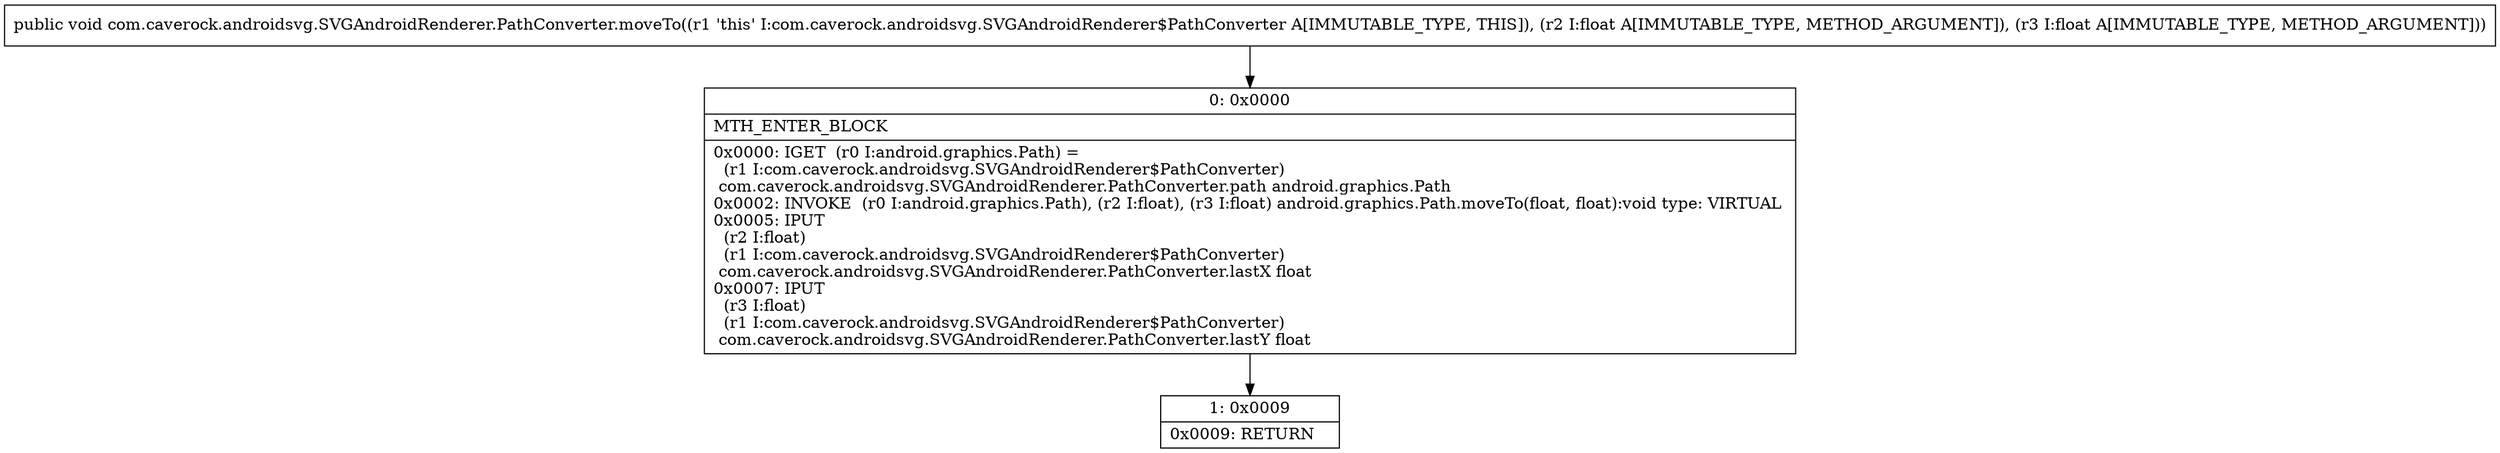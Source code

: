digraph "CFG forcom.caverock.androidsvg.SVGAndroidRenderer.PathConverter.moveTo(FF)V" {
Node_0 [shape=record,label="{0\:\ 0x0000|MTH_ENTER_BLOCK\l|0x0000: IGET  (r0 I:android.graphics.Path) = \l  (r1 I:com.caverock.androidsvg.SVGAndroidRenderer$PathConverter)\l com.caverock.androidsvg.SVGAndroidRenderer.PathConverter.path android.graphics.Path \l0x0002: INVOKE  (r0 I:android.graphics.Path), (r2 I:float), (r3 I:float) android.graphics.Path.moveTo(float, float):void type: VIRTUAL \l0x0005: IPUT  \l  (r2 I:float)\l  (r1 I:com.caverock.androidsvg.SVGAndroidRenderer$PathConverter)\l com.caverock.androidsvg.SVGAndroidRenderer.PathConverter.lastX float \l0x0007: IPUT  \l  (r3 I:float)\l  (r1 I:com.caverock.androidsvg.SVGAndroidRenderer$PathConverter)\l com.caverock.androidsvg.SVGAndroidRenderer.PathConverter.lastY float \l}"];
Node_1 [shape=record,label="{1\:\ 0x0009|0x0009: RETURN   \l}"];
MethodNode[shape=record,label="{public void com.caverock.androidsvg.SVGAndroidRenderer.PathConverter.moveTo((r1 'this' I:com.caverock.androidsvg.SVGAndroidRenderer$PathConverter A[IMMUTABLE_TYPE, THIS]), (r2 I:float A[IMMUTABLE_TYPE, METHOD_ARGUMENT]), (r3 I:float A[IMMUTABLE_TYPE, METHOD_ARGUMENT])) }"];
MethodNode -> Node_0;
Node_0 -> Node_1;
}

